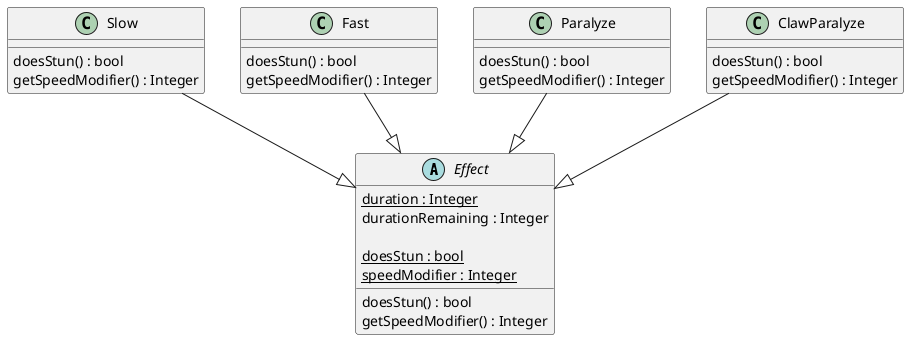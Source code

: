 @startuml effect

abstract class Effect{
    {static} duration : Integer
    durationRemaining : Integer

    {static} doesStun : bool
    {static} speedModifier : Integer

    doesStun() : bool
    getSpeedModifier() : Integer
}

Slow --|> Effect
class Slow {
    doesStun() : bool
    getSpeedModifier() : Integer
}

Fast --|> Effect
class Fast {
    doesStun() : bool
    getSpeedModifier() : Integer
}

Paralyze --|> Effect
class Paralyze {
    doesStun() : bool
    getSpeedModifier() : Integer
}

ClawParalyze --|> Effect
class ClawParalyze {
    doesStun() : bool
    getSpeedModifier() : Integer
}


@enduml